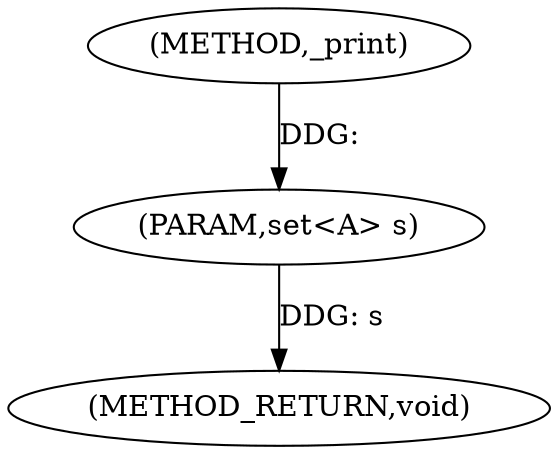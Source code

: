 digraph "_print" {  
"1000250" [label = "(METHOD,_print)" ]
"1000253" [label = "(METHOD_RETURN,void)" ]
"1000251" [label = "(PARAM,set<A> s)" ]
  "1000251" -> "1000253"  [ label = "DDG: s"] 
  "1000250" -> "1000251"  [ label = "DDG: "] 
}

